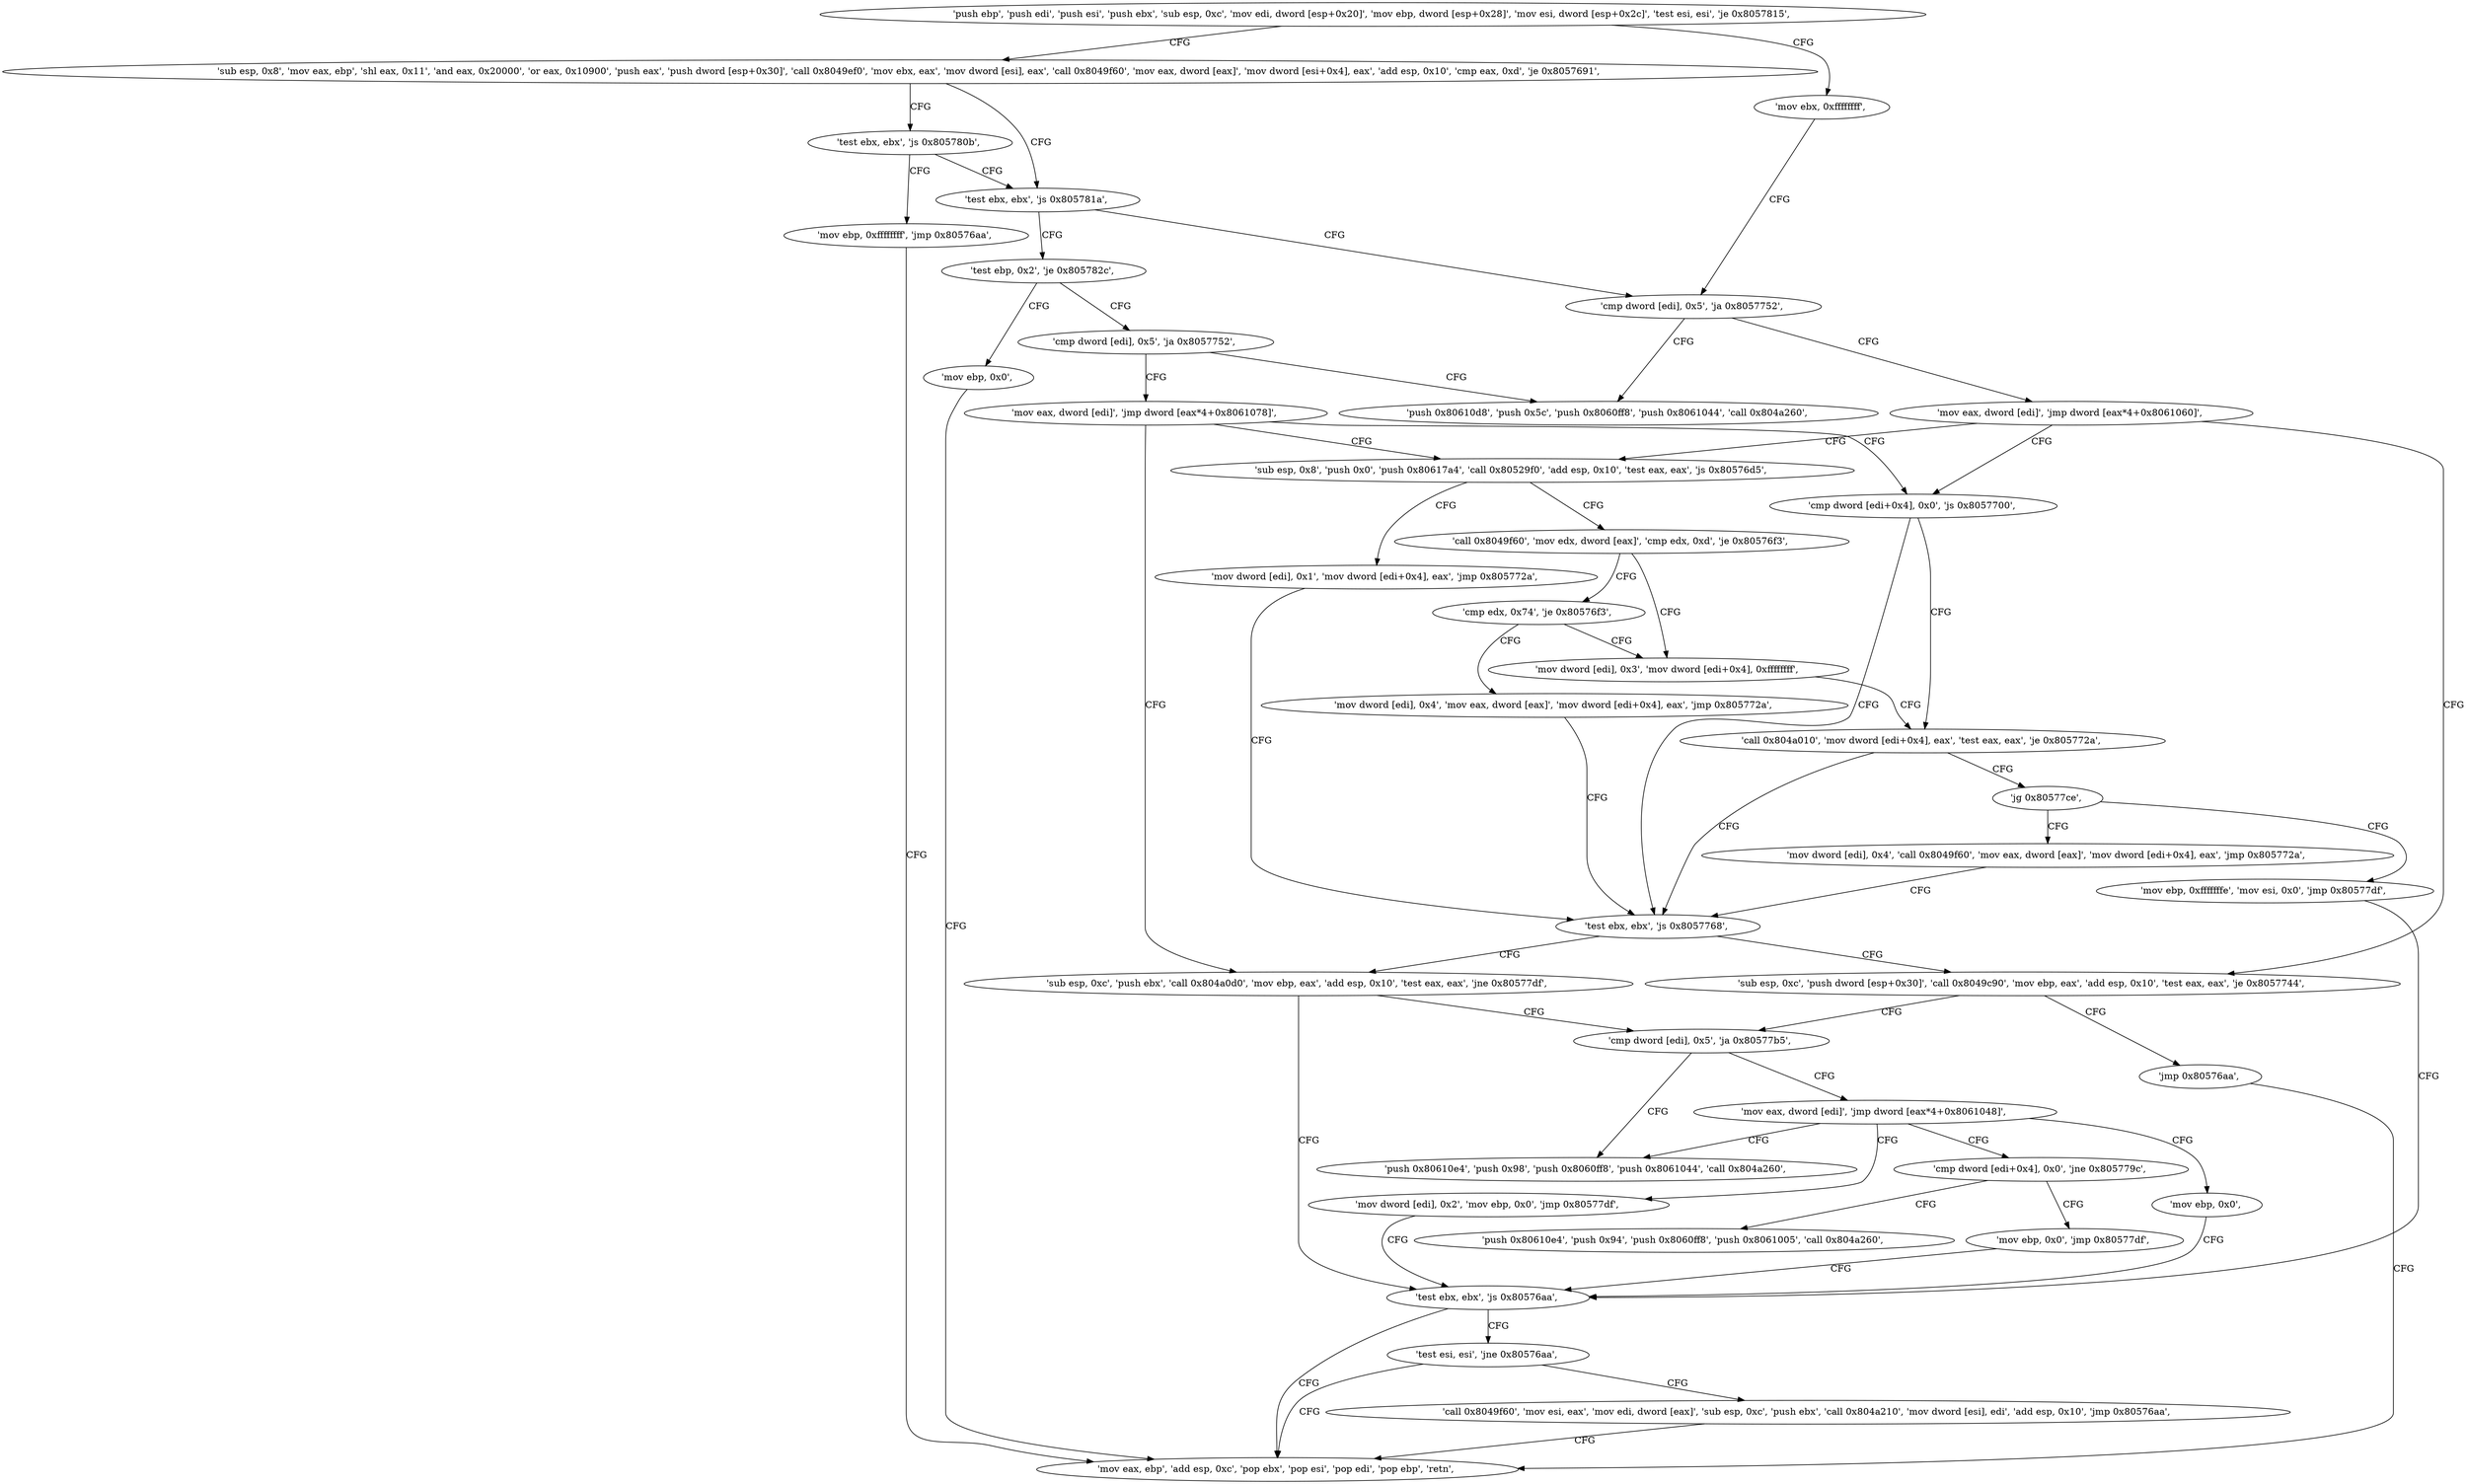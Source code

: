 digraph "func" {
"134575676" [label = "'push ebp', 'push edi', 'push esi', 'push ebx', 'sub esp, 0xc', 'mov edi, dword [esp+0x20]', 'mov ebp, dword [esp+0x28]', 'mov esi, dword [esp+0x2c]', 'test esi, esi', 'je 0x8057815', " ]
"134576149" [label = "'mov ebx, 0xffffffff', " ]
"134575703" [label = "'sub esp, 0x8', 'mov eax, ebp', 'shl eax, 0x11', 'and eax, 0x20000', 'or eax, 0x10900', 'push eax', 'push dword [esp+0x30]', 'call 0x8049ef0', 'mov ebx, eax', 'mov dword [esi], eax', 'call 0x8049f60', 'mov eax, dword [eax]', 'mov dword [esi+0x4], eax', 'add esp, 0x10', 'cmp eax, 0xd', 'je 0x8057691', " ]
"134576154" [label = "'cmp dword [edi], 0x5', 'ja 0x8057752', " ]
"134575761" [label = "'test ebx, ebx', 'js 0x805781a', " ]
"134575753" [label = "'test ebx, ebx', 'js 0x805780b', " ]
"134575954" [label = "'push 0x80610d8', 'push 0x5c', 'push 0x8060ff8', 'push 0x8061044', 'call 0x804a260', " ]
"134576163" [label = "'mov eax, dword [edi]', 'jmp dword [eax*4+0x8061060]', " ]
"134575796" [label = "'sub esp, 0x8', 'push 0x0', 'push 0x80617a4', 'call 0x80529f0', 'add esp, 0x10', 'test eax, eax', 'js 0x80576d5', " ]
"134575908" [label = "'cmp dword [edi+0x4], 0x0', 'js 0x8057700', " ]
"134575976" [label = "'sub esp, 0xc', 'push dword [esp+0x30]', 'call 0x8049c90', 'mov ebp, eax', 'add esp, 0x10', 'test eax, eax', 'je 0x8057744', " ]
"134575769" [label = "'test ebp, 0x2', 'je 0x805782c', " ]
"134576139" [label = "'mov ebp, 0xffffffff', 'jmp 0x80576aa', " ]
"134575829" [label = "'call 0x8049f60', 'mov edx, dword [eax]', 'cmp edx, 0xd', 'je 0x80576f3', " ]
"134575818" [label = "'mov dword [edi], 0x1', 'mov dword [edi+0x4], eax', 'jmp 0x805772a', " ]
"134575872" [label = "'call 0x804a010', 'mov dword [edi+0x4], eax', 'test eax, eax', 'je 0x805772a', " ]
"134575914" [label = "'test ebx, ebx', 'js 0x8057768', " ]
"134575940" [label = "'cmp dword [edi], 0x5', 'ja 0x80577b5', " ]
"134575997" [label = "'jmp 0x80576aa', " ]
"134576172" [label = "'cmp dword [edi], 0x5', 'ja 0x8057752', " ]
"134575781" [label = "'mov ebp, 0x0', " ]
"134575786" [label = "'mov eax, ebp', 'add esp, 0xc', 'pop ebx', 'pop esi', 'pop edi', 'pop ebp', 'retn', " ]
"134575859" [label = "'mov dword [edi], 0x3', 'mov dword [edi+0x4], 0xffffffff', " ]
"134575841" [label = "'cmp edx, 0x74', 'je 0x80576f3', " ]
"134575884" [label = "'jg 0x80577ce', " ]
"134575918" [label = "'sub esp, 0xc', 'push ebx', 'call 0x804a0d0', 'mov ebp, eax', 'add esp, 0x10', 'test eax, eax', 'jne 0x80577df', " ]
"134576053" [label = "'push 0x80610e4', 'push 0x98', 'push 0x8060ff8', 'push 0x8061044', 'call 0x804a260', " ]
"134575945" [label = "'mov eax, dword [edi]', 'jmp dword [eax*4+0x8061048]', " ]
"134576181" [label = "'mov eax, dword [edi]', 'jmp dword [eax*4+0x8061078]', " ]
"134575846" [label = "'mov dword [edi], 0x4', 'mov eax, dword [eax]', 'mov dword [edi+0x4], eax', 'jmp 0x805772a', " ]
"134576078" [label = "'mov ebp, 0xfffffffe', 'mov esi, 0x0', 'jmp 0x80577df', " ]
"134575890" [label = "'mov dword [edi], 0x4', 'call 0x8049f60', 'mov eax, dword [eax]', 'mov dword [edi+0x4], eax', 'jmp 0x805772a', " ]
"134576095" [label = "'test ebx, ebx', 'js 0x80576aa', " ]
"134576002" [label = "'mov dword [edi], 0x2', 'mov ebp, 0x0', 'jmp 0x80577df', " ]
"134576015" [label = "'cmp dword [edi+0x4], 0x0', 'jne 0x805779c', " ]
"134576090" [label = "'mov ebp, 0x0', " ]
"134576103" [label = "'test esi, esi', 'jne 0x80576aa', " ]
"134576028" [label = "'push 0x80610e4', 'push 0x94', 'push 0x8060ff8', 'push 0x8061005', 'call 0x804a260', " ]
"134576021" [label = "'mov ebp, 0x0', 'jmp 0x80577df', " ]
"134576111" [label = "'call 0x8049f60', 'mov esi, eax', 'mov edi, dword [eax]', 'sub esp, 0xc', 'push ebx', 'call 0x804a210', 'mov dword [esi], edi', 'add esp, 0x10', 'jmp 0x80576aa', " ]
"134575676" -> "134576149" [ label = "CFG" ]
"134575676" -> "134575703" [ label = "CFG" ]
"134576149" -> "134576154" [ label = "CFG" ]
"134575703" -> "134575761" [ label = "CFG" ]
"134575703" -> "134575753" [ label = "CFG" ]
"134576154" -> "134575954" [ label = "CFG" ]
"134576154" -> "134576163" [ label = "CFG" ]
"134575761" -> "134576154" [ label = "CFG" ]
"134575761" -> "134575769" [ label = "CFG" ]
"134575753" -> "134576139" [ label = "CFG" ]
"134575753" -> "134575761" [ label = "CFG" ]
"134576163" -> "134575796" [ label = "CFG" ]
"134576163" -> "134575908" [ label = "CFG" ]
"134576163" -> "134575976" [ label = "CFG" ]
"134575796" -> "134575829" [ label = "CFG" ]
"134575796" -> "134575818" [ label = "CFG" ]
"134575908" -> "134575872" [ label = "CFG" ]
"134575908" -> "134575914" [ label = "CFG" ]
"134575976" -> "134575940" [ label = "CFG" ]
"134575976" -> "134575997" [ label = "CFG" ]
"134575769" -> "134576172" [ label = "CFG" ]
"134575769" -> "134575781" [ label = "CFG" ]
"134576139" -> "134575786" [ label = "CFG" ]
"134575829" -> "134575859" [ label = "CFG" ]
"134575829" -> "134575841" [ label = "CFG" ]
"134575818" -> "134575914" [ label = "CFG" ]
"134575872" -> "134575914" [ label = "CFG" ]
"134575872" -> "134575884" [ label = "CFG" ]
"134575914" -> "134575976" [ label = "CFG" ]
"134575914" -> "134575918" [ label = "CFG" ]
"134575940" -> "134576053" [ label = "CFG" ]
"134575940" -> "134575945" [ label = "CFG" ]
"134575997" -> "134575786" [ label = "CFG" ]
"134576172" -> "134575954" [ label = "CFG" ]
"134576172" -> "134576181" [ label = "CFG" ]
"134575781" -> "134575786" [ label = "CFG" ]
"134575859" -> "134575872" [ label = "CFG" ]
"134575841" -> "134575859" [ label = "CFG" ]
"134575841" -> "134575846" [ label = "CFG" ]
"134575884" -> "134576078" [ label = "CFG" ]
"134575884" -> "134575890" [ label = "CFG" ]
"134575918" -> "134576095" [ label = "CFG" ]
"134575918" -> "134575940" [ label = "CFG" ]
"134575945" -> "134576002" [ label = "CFG" ]
"134575945" -> "134576015" [ label = "CFG" ]
"134575945" -> "134576053" [ label = "CFG" ]
"134575945" -> "134576090" [ label = "CFG" ]
"134576181" -> "134575796" [ label = "CFG" ]
"134576181" -> "134575908" [ label = "CFG" ]
"134576181" -> "134575918" [ label = "CFG" ]
"134575846" -> "134575914" [ label = "CFG" ]
"134576078" -> "134576095" [ label = "CFG" ]
"134575890" -> "134575914" [ label = "CFG" ]
"134576095" -> "134575786" [ label = "CFG" ]
"134576095" -> "134576103" [ label = "CFG" ]
"134576002" -> "134576095" [ label = "CFG" ]
"134576015" -> "134576028" [ label = "CFG" ]
"134576015" -> "134576021" [ label = "CFG" ]
"134576090" -> "134576095" [ label = "CFG" ]
"134576103" -> "134575786" [ label = "CFG" ]
"134576103" -> "134576111" [ label = "CFG" ]
"134576021" -> "134576095" [ label = "CFG" ]
"134576111" -> "134575786" [ label = "CFG" ]
}

